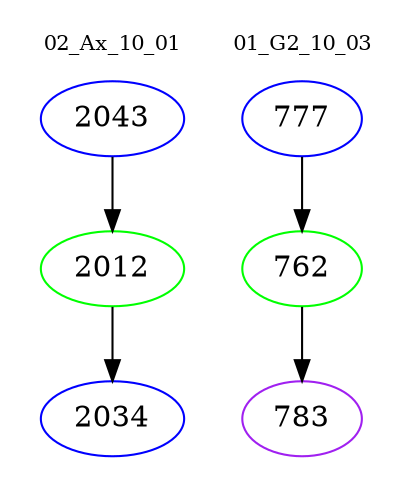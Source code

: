 digraph{
subgraph cluster_0 {
color = white
label = "02_Ax_10_01";
fontsize=10;
T0_2043 [label="2043", color="blue"]
T0_2043 -> T0_2012 [color="black"]
T0_2012 [label="2012", color="green"]
T0_2012 -> T0_2034 [color="black"]
T0_2034 [label="2034", color="blue"]
}
subgraph cluster_1 {
color = white
label = "01_G2_10_03";
fontsize=10;
T1_777 [label="777", color="blue"]
T1_777 -> T1_762 [color="black"]
T1_762 [label="762", color="green"]
T1_762 -> T1_783 [color="black"]
T1_783 [label="783", color="purple"]
}
}

